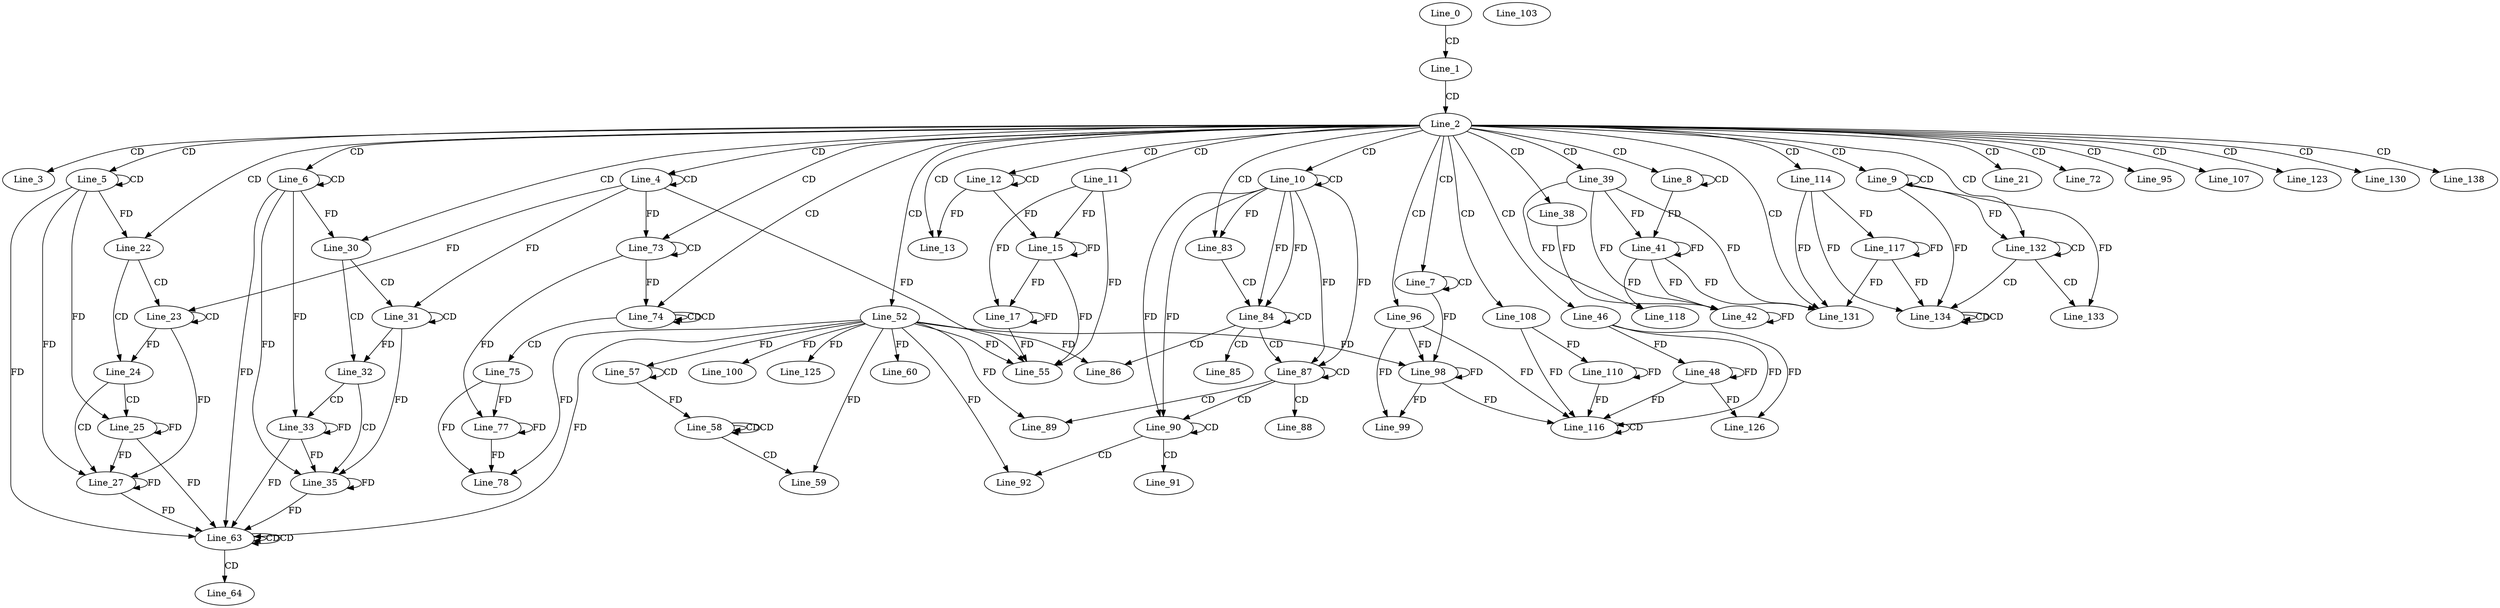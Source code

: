 digraph G {
  Line_0;
  Line_1;
  Line_2;
  Line_3;
  Line_4;
  Line_4;
  Line_5;
  Line_5;
  Line_6;
  Line_6;
  Line_7;
  Line_7;
  Line_8;
  Line_8;
  Line_9;
  Line_9;
  Line_10;
  Line_10;
  Line_11;
  Line_12;
  Line_12;
  Line_13;
  Line_13;
  Line_15;
  Line_15;
  Line_17;
  Line_21;
  Line_22;
  Line_22;
  Line_23;
  Line_23;
  Line_24;
  Line_24;
  Line_25;
  Line_27;
  Line_27;
  Line_30;
  Line_30;
  Line_31;
  Line_31;
  Line_32;
  Line_32;
  Line_33;
  Line_35;
  Line_35;
  Line_38;
  Line_39;
  Line_41;
  Line_41;
  Line_42;
  Line_46;
  Line_48;
  Line_52;
  Line_55;
  Line_57;
  Line_57;
  Line_58;
  Line_58;
  Line_58;
  Line_59;
  Line_60;
  Line_63;
  Line_63;
  Line_63;
  Line_64;
  Line_72;
  Line_73;
  Line_73;
  Line_73;
  Line_74;
  Line_74;
  Line_75;
  Line_77;
  Line_77;
  Line_78;
  Line_83;
  Line_84;
  Line_84;
  Line_85;
  Line_86;
  Line_87;
  Line_87;
  Line_88;
  Line_89;
  Line_90;
  Line_90;
  Line_91;
  Line_92;
  Line_95;
  Line_96;
  Line_98;
  Line_98;
  Line_99;
  Line_100;
  Line_103;
  Line_107;
  Line_108;
  Line_110;
  Line_114;
  Line_116;
  Line_116;
  Line_117;
  Line_118;
  Line_123;
  Line_125;
  Line_126;
  Line_130;
  Line_131;
  Line_132;
  Line_132;
  Line_132;
  Line_133;
  Line_133;
  Line_134;
  Line_134;
  Line_134;
  Line_134;
  Line_138;
  Line_0 -> Line_1 [ label="CD" ];
  Line_1 -> Line_2 [ label="CD" ];
  Line_2 -> Line_3 [ label="CD" ];
  Line_2 -> Line_4 [ label="CD" ];
  Line_4 -> Line_4 [ label="CD" ];
  Line_2 -> Line_5 [ label="CD" ];
  Line_5 -> Line_5 [ label="CD" ];
  Line_2 -> Line_6 [ label="CD" ];
  Line_6 -> Line_6 [ label="CD" ];
  Line_2 -> Line_7 [ label="CD" ];
  Line_7 -> Line_7 [ label="CD" ];
  Line_2 -> Line_8 [ label="CD" ];
  Line_8 -> Line_8 [ label="CD" ];
  Line_2 -> Line_9 [ label="CD" ];
  Line_9 -> Line_9 [ label="CD" ];
  Line_2 -> Line_10 [ label="CD" ];
  Line_10 -> Line_10 [ label="CD" ];
  Line_2 -> Line_11 [ label="CD" ];
  Line_2 -> Line_12 [ label="CD" ];
  Line_12 -> Line_12 [ label="CD" ];
  Line_2 -> Line_13 [ label="CD" ];
  Line_12 -> Line_13 [ label="FD" ];
  Line_11 -> Line_15 [ label="FD" ];
  Line_15 -> Line_15 [ label="FD" ];
  Line_12 -> Line_15 [ label="FD" ];
  Line_11 -> Line_17 [ label="FD" ];
  Line_15 -> Line_17 [ label="FD" ];
  Line_17 -> Line_17 [ label="FD" ];
  Line_2 -> Line_21 [ label="CD" ];
  Line_2 -> Line_22 [ label="CD" ];
  Line_5 -> Line_22 [ label="FD" ];
  Line_22 -> Line_23 [ label="CD" ];
  Line_23 -> Line_23 [ label="CD" ];
  Line_4 -> Line_23 [ label="FD" ];
  Line_22 -> Line_24 [ label="CD" ];
  Line_23 -> Line_24 [ label="FD" ];
  Line_24 -> Line_25 [ label="CD" ];
  Line_5 -> Line_25 [ label="FD" ];
  Line_25 -> Line_25 [ label="FD" ];
  Line_24 -> Line_27 [ label="CD" ];
  Line_5 -> Line_27 [ label="FD" ];
  Line_25 -> Line_27 [ label="FD" ];
  Line_27 -> Line_27 [ label="FD" ];
  Line_23 -> Line_27 [ label="FD" ];
  Line_2 -> Line_30 [ label="CD" ];
  Line_6 -> Line_30 [ label="FD" ];
  Line_30 -> Line_31 [ label="CD" ];
  Line_31 -> Line_31 [ label="CD" ];
  Line_4 -> Line_31 [ label="FD" ];
  Line_30 -> Line_32 [ label="CD" ];
  Line_31 -> Line_32 [ label="FD" ];
  Line_32 -> Line_33 [ label="CD" ];
  Line_6 -> Line_33 [ label="FD" ];
  Line_33 -> Line_33 [ label="FD" ];
  Line_32 -> Line_35 [ label="CD" ];
  Line_6 -> Line_35 [ label="FD" ];
  Line_33 -> Line_35 [ label="FD" ];
  Line_35 -> Line_35 [ label="FD" ];
  Line_31 -> Line_35 [ label="FD" ];
  Line_2 -> Line_38 [ label="CD" ];
  Line_2 -> Line_39 [ label="CD" ];
  Line_39 -> Line_41 [ label="FD" ];
  Line_41 -> Line_41 [ label="FD" ];
  Line_8 -> Line_41 [ label="FD" ];
  Line_38 -> Line_42 [ label="FD" ];
  Line_42 -> Line_42 [ label="FD" ];
  Line_39 -> Line_42 [ label="FD" ];
  Line_41 -> Line_42 [ label="FD" ];
  Line_2 -> Line_46 [ label="CD" ];
  Line_46 -> Line_48 [ label="FD" ];
  Line_48 -> Line_48 [ label="FD" ];
  Line_2 -> Line_52 [ label="CD" ];
  Line_52 -> Line_55 [ label="FD" ];
  Line_4 -> Line_55 [ label="FD" ];
  Line_11 -> Line_55 [ label="FD" ];
  Line_15 -> Line_55 [ label="FD" ];
  Line_17 -> Line_55 [ label="FD" ];
  Line_57 -> Line_57 [ label="CD" ];
  Line_52 -> Line_57 [ label="FD" ];
  Line_58 -> Line_58 [ label="CD" ];
  Line_58 -> Line_58 [ label="CD" ];
  Line_57 -> Line_58 [ label="FD" ];
  Line_58 -> Line_59 [ label="CD" ];
  Line_52 -> Line_59 [ label="FD" ];
  Line_52 -> Line_60 [ label="FD" ];
  Line_63 -> Line_63 [ label="CD" ];
  Line_63 -> Line_63 [ label="CD" ];
  Line_52 -> Line_63 [ label="FD" ];
  Line_5 -> Line_63 [ label="FD" ];
  Line_25 -> Line_63 [ label="FD" ];
  Line_27 -> Line_63 [ label="FD" ];
  Line_6 -> Line_63 [ label="FD" ];
  Line_33 -> Line_63 [ label="FD" ];
  Line_35 -> Line_63 [ label="FD" ];
  Line_63 -> Line_64 [ label="CD" ];
  Line_2 -> Line_72 [ label="CD" ];
  Line_2 -> Line_73 [ label="CD" ];
  Line_73 -> Line_73 [ label="CD" ];
  Line_4 -> Line_73 [ label="FD" ];
  Line_2 -> Line_74 [ label="CD" ];
  Line_74 -> Line_74 [ label="CD" ];
  Line_74 -> Line_74 [ label="CD" ];
  Line_73 -> Line_74 [ label="FD" ];
  Line_74 -> Line_75 [ label="CD" ];
  Line_75 -> Line_77 [ label="FD" ];
  Line_77 -> Line_77 [ label="FD" ];
  Line_73 -> Line_77 [ label="FD" ];
  Line_52 -> Line_78 [ label="FD" ];
  Line_75 -> Line_78 [ label="FD" ];
  Line_77 -> Line_78 [ label="FD" ];
  Line_2 -> Line_83 [ label="CD" ];
  Line_10 -> Line_83 [ label="FD" ];
  Line_83 -> Line_84 [ label="CD" ];
  Line_10 -> Line_84 [ label="FD" ];
  Line_84 -> Line_84 [ label="CD" ];
  Line_10 -> Line_84 [ label="FD" ];
  Line_84 -> Line_85 [ label="CD" ];
  Line_84 -> Line_86 [ label="CD" ];
  Line_52 -> Line_86 [ label="FD" ];
  Line_84 -> Line_87 [ label="CD" ];
  Line_10 -> Line_87 [ label="FD" ];
  Line_87 -> Line_87 [ label="CD" ];
  Line_10 -> Line_87 [ label="FD" ];
  Line_87 -> Line_88 [ label="CD" ];
  Line_87 -> Line_89 [ label="CD" ];
  Line_52 -> Line_89 [ label="FD" ];
  Line_87 -> Line_90 [ label="CD" ];
  Line_10 -> Line_90 [ label="FD" ];
  Line_90 -> Line_90 [ label="CD" ];
  Line_10 -> Line_90 [ label="FD" ];
  Line_90 -> Line_91 [ label="CD" ];
  Line_90 -> Line_92 [ label="CD" ];
  Line_52 -> Line_92 [ label="FD" ];
  Line_2 -> Line_95 [ label="CD" ];
  Line_2 -> Line_96 [ label="CD" ];
  Line_96 -> Line_98 [ label="FD" ];
  Line_98 -> Line_98 [ label="FD" ];
  Line_52 -> Line_98 [ label="FD" ];
  Line_7 -> Line_98 [ label="FD" ];
  Line_96 -> Line_99 [ label="FD" ];
  Line_98 -> Line_99 [ label="FD" ];
  Line_52 -> Line_100 [ label="FD" ];
  Line_2 -> Line_107 [ label="CD" ];
  Line_2 -> Line_108 [ label="CD" ];
  Line_108 -> Line_110 [ label="FD" ];
  Line_110 -> Line_110 [ label="FD" ];
  Line_2 -> Line_114 [ label="CD" ];
  Line_116 -> Line_116 [ label="CD" ];
  Line_108 -> Line_116 [ label="FD" ];
  Line_110 -> Line_116 [ label="FD" ];
  Line_96 -> Line_116 [ label="FD" ];
  Line_98 -> Line_116 [ label="FD" ];
  Line_46 -> Line_116 [ label="FD" ];
  Line_48 -> Line_116 [ label="FD" ];
  Line_114 -> Line_117 [ label="FD" ];
  Line_117 -> Line_117 [ label="FD" ];
  Line_39 -> Line_118 [ label="FD" ];
  Line_41 -> Line_118 [ label="FD" ];
  Line_2 -> Line_123 [ label="CD" ];
  Line_52 -> Line_125 [ label="FD" ];
  Line_46 -> Line_126 [ label="FD" ];
  Line_48 -> Line_126 [ label="FD" ];
  Line_2 -> Line_130 [ label="CD" ];
  Line_2 -> Line_131 [ label="CD" ];
  Line_39 -> Line_131 [ label="FD" ];
  Line_41 -> Line_131 [ label="FD" ];
  Line_114 -> Line_131 [ label="FD" ];
  Line_117 -> Line_131 [ label="FD" ];
  Line_2 -> Line_132 [ label="CD" ];
  Line_132 -> Line_132 [ label="CD" ];
  Line_9 -> Line_132 [ label="FD" ];
  Line_132 -> Line_133 [ label="CD" ];
  Line_9 -> Line_133 [ label="FD" ];
  Line_132 -> Line_134 [ label="CD" ];
  Line_134 -> Line_134 [ label="CD" ];
  Line_134 -> Line_134 [ label="CD" ];
  Line_114 -> Line_134 [ label="FD" ];
  Line_117 -> Line_134 [ label="FD" ];
  Line_9 -> Line_134 [ label="FD" ];
  Line_2 -> Line_138 [ label="CD" ];
}
